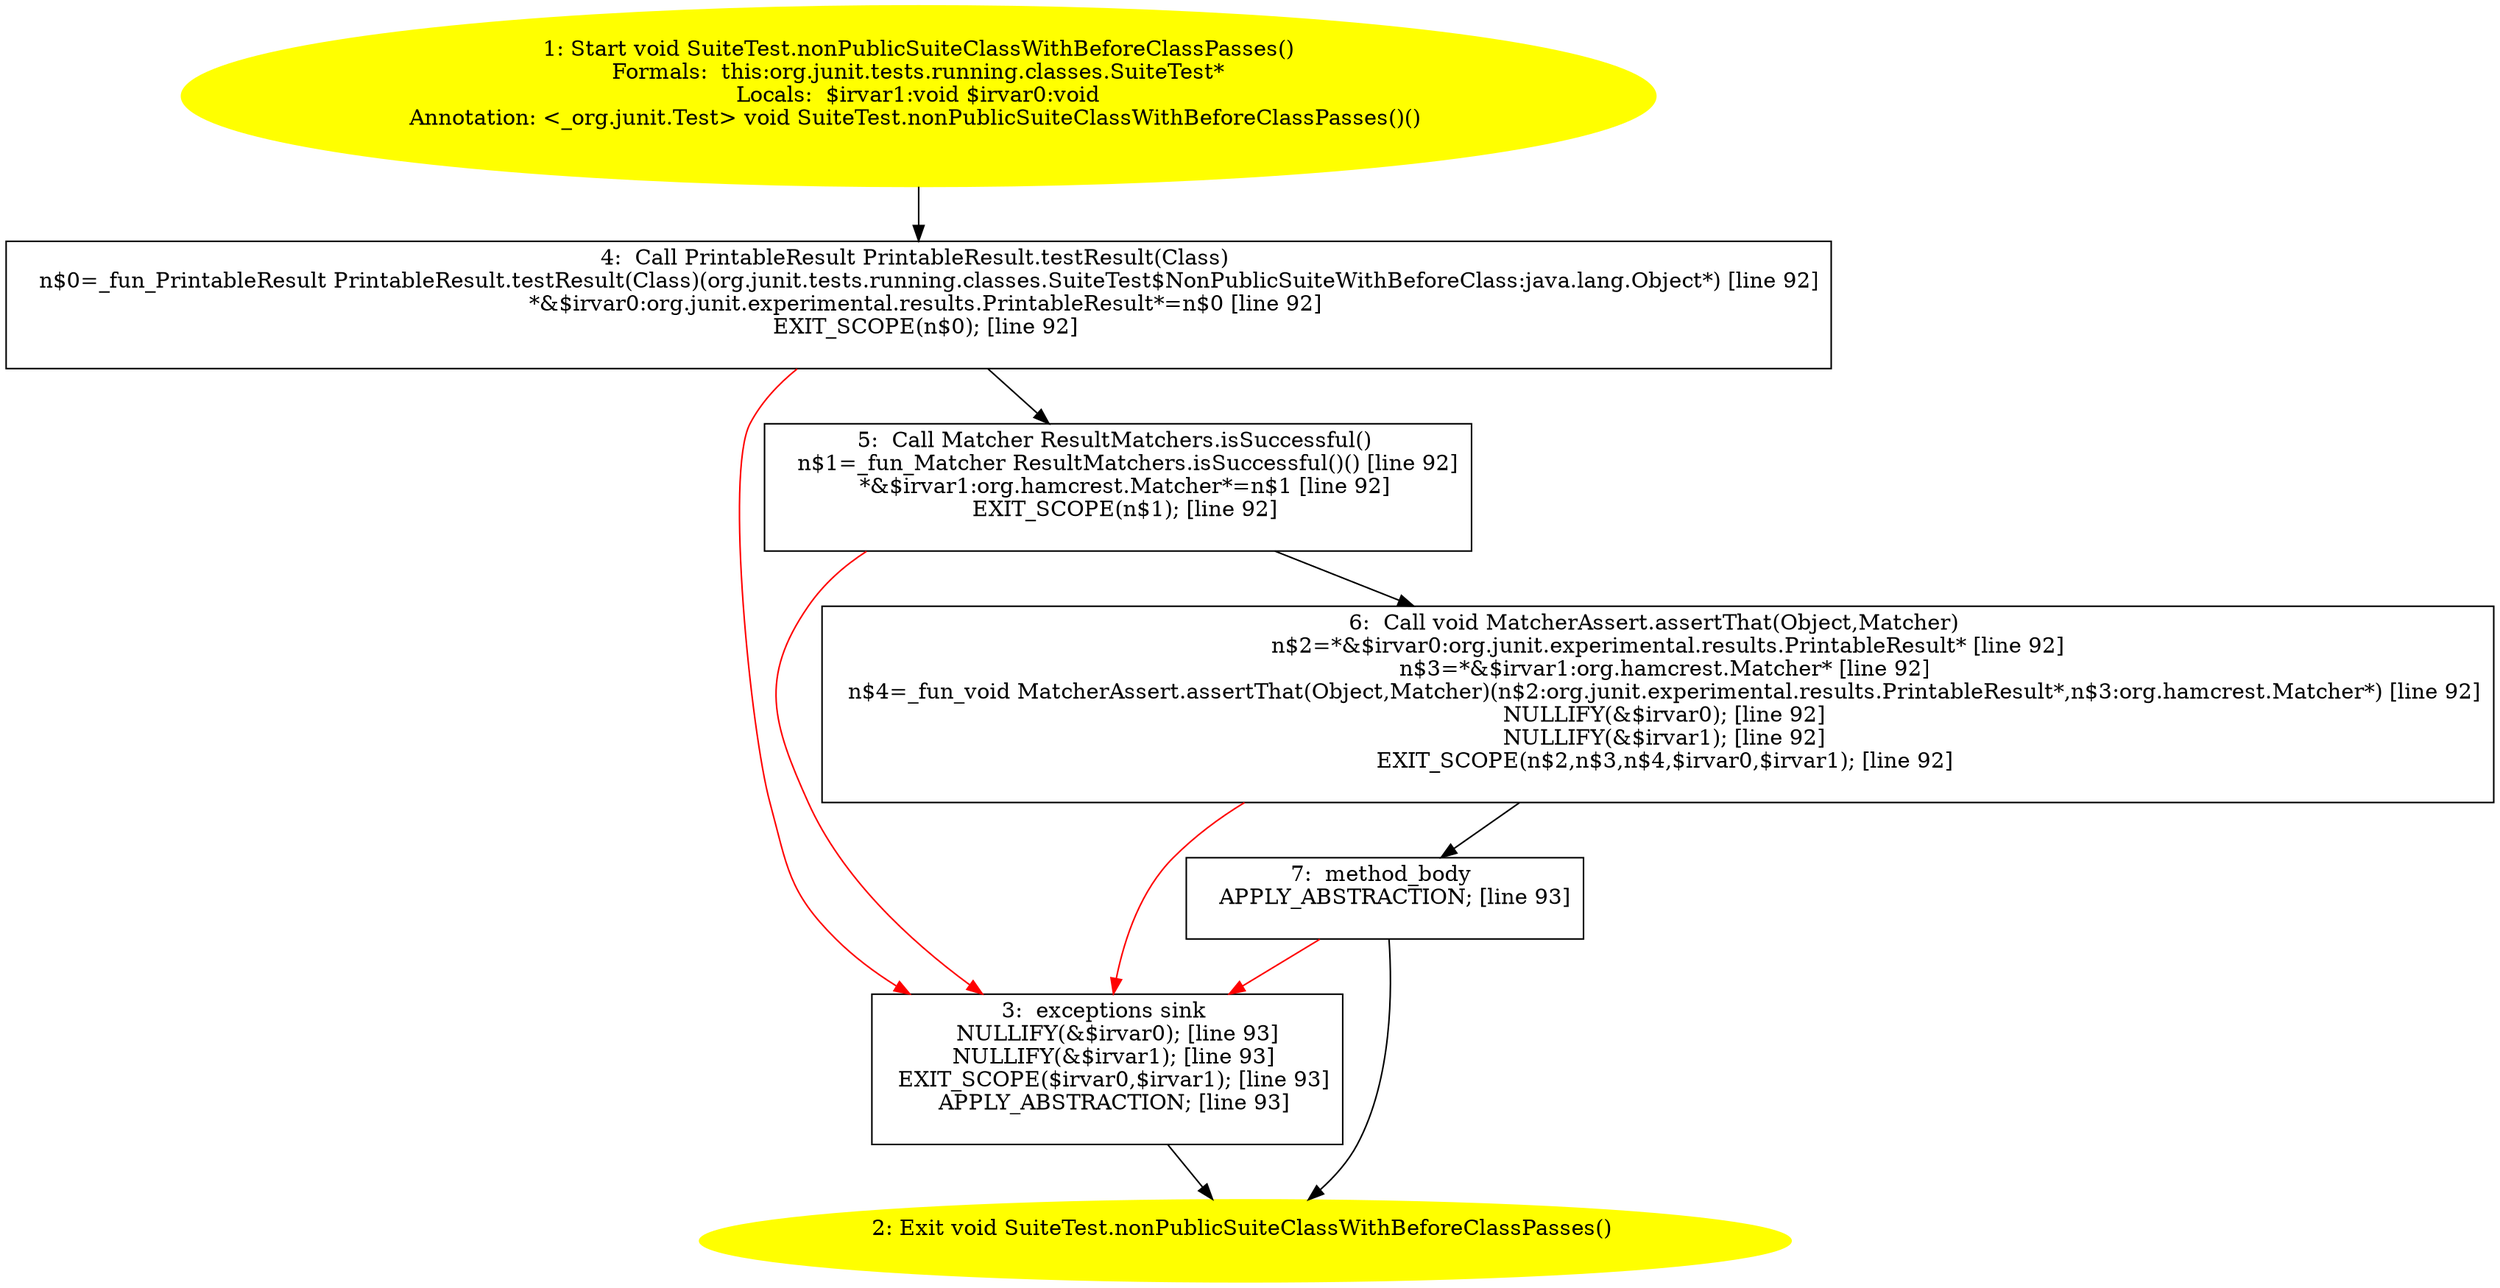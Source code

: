 /* @generated */
digraph cfg {
"org.junit.tests.running.classes.SuiteTest.nonPublicSuiteClassWithBeforeClassPasses():void.e6372b2b3de499a68bdb8c201abcc641_1" [label="1: Start void SuiteTest.nonPublicSuiteClassWithBeforeClassPasses()\nFormals:  this:org.junit.tests.running.classes.SuiteTest*\nLocals:  $irvar1:void $irvar0:void\nAnnotation: <_org.junit.Test> void SuiteTest.nonPublicSuiteClassWithBeforeClassPasses()() \n  " color=yellow style=filled]
	

	 "org.junit.tests.running.classes.SuiteTest.nonPublicSuiteClassWithBeforeClassPasses():void.e6372b2b3de499a68bdb8c201abcc641_1" -> "org.junit.tests.running.classes.SuiteTest.nonPublicSuiteClassWithBeforeClassPasses():void.e6372b2b3de499a68bdb8c201abcc641_4" ;
"org.junit.tests.running.classes.SuiteTest.nonPublicSuiteClassWithBeforeClassPasses():void.e6372b2b3de499a68bdb8c201abcc641_2" [label="2: Exit void SuiteTest.nonPublicSuiteClassWithBeforeClassPasses() \n  " color=yellow style=filled]
	

"org.junit.tests.running.classes.SuiteTest.nonPublicSuiteClassWithBeforeClassPasses():void.e6372b2b3de499a68bdb8c201abcc641_3" [label="3:  exceptions sink \n   NULLIFY(&$irvar0); [line 93]\n  NULLIFY(&$irvar1); [line 93]\n  EXIT_SCOPE($irvar0,$irvar1); [line 93]\n  APPLY_ABSTRACTION; [line 93]\n " shape="box"]
	

	 "org.junit.tests.running.classes.SuiteTest.nonPublicSuiteClassWithBeforeClassPasses():void.e6372b2b3de499a68bdb8c201abcc641_3" -> "org.junit.tests.running.classes.SuiteTest.nonPublicSuiteClassWithBeforeClassPasses():void.e6372b2b3de499a68bdb8c201abcc641_2" ;
"org.junit.tests.running.classes.SuiteTest.nonPublicSuiteClassWithBeforeClassPasses():void.e6372b2b3de499a68bdb8c201abcc641_4" [label="4:  Call PrintableResult PrintableResult.testResult(Class) \n   n$0=_fun_PrintableResult PrintableResult.testResult(Class)(org.junit.tests.running.classes.SuiteTest$NonPublicSuiteWithBeforeClass:java.lang.Object*) [line 92]\n  *&$irvar0:org.junit.experimental.results.PrintableResult*=n$0 [line 92]\n  EXIT_SCOPE(n$0); [line 92]\n " shape="box"]
	

	 "org.junit.tests.running.classes.SuiteTest.nonPublicSuiteClassWithBeforeClassPasses():void.e6372b2b3de499a68bdb8c201abcc641_4" -> "org.junit.tests.running.classes.SuiteTest.nonPublicSuiteClassWithBeforeClassPasses():void.e6372b2b3de499a68bdb8c201abcc641_5" ;
	 "org.junit.tests.running.classes.SuiteTest.nonPublicSuiteClassWithBeforeClassPasses():void.e6372b2b3de499a68bdb8c201abcc641_4" -> "org.junit.tests.running.classes.SuiteTest.nonPublicSuiteClassWithBeforeClassPasses():void.e6372b2b3de499a68bdb8c201abcc641_3" [color="red" ];
"org.junit.tests.running.classes.SuiteTest.nonPublicSuiteClassWithBeforeClassPasses():void.e6372b2b3de499a68bdb8c201abcc641_5" [label="5:  Call Matcher ResultMatchers.isSuccessful() \n   n$1=_fun_Matcher ResultMatchers.isSuccessful()() [line 92]\n  *&$irvar1:org.hamcrest.Matcher*=n$1 [line 92]\n  EXIT_SCOPE(n$1); [line 92]\n " shape="box"]
	

	 "org.junit.tests.running.classes.SuiteTest.nonPublicSuiteClassWithBeforeClassPasses():void.e6372b2b3de499a68bdb8c201abcc641_5" -> "org.junit.tests.running.classes.SuiteTest.nonPublicSuiteClassWithBeforeClassPasses():void.e6372b2b3de499a68bdb8c201abcc641_6" ;
	 "org.junit.tests.running.classes.SuiteTest.nonPublicSuiteClassWithBeforeClassPasses():void.e6372b2b3de499a68bdb8c201abcc641_5" -> "org.junit.tests.running.classes.SuiteTest.nonPublicSuiteClassWithBeforeClassPasses():void.e6372b2b3de499a68bdb8c201abcc641_3" [color="red" ];
"org.junit.tests.running.classes.SuiteTest.nonPublicSuiteClassWithBeforeClassPasses():void.e6372b2b3de499a68bdb8c201abcc641_6" [label="6:  Call void MatcherAssert.assertThat(Object,Matcher) \n   n$2=*&$irvar0:org.junit.experimental.results.PrintableResult* [line 92]\n  n$3=*&$irvar1:org.hamcrest.Matcher* [line 92]\n  n$4=_fun_void MatcherAssert.assertThat(Object,Matcher)(n$2:org.junit.experimental.results.PrintableResult*,n$3:org.hamcrest.Matcher*) [line 92]\n  NULLIFY(&$irvar0); [line 92]\n  NULLIFY(&$irvar1); [line 92]\n  EXIT_SCOPE(n$2,n$3,n$4,$irvar0,$irvar1); [line 92]\n " shape="box"]
	

	 "org.junit.tests.running.classes.SuiteTest.nonPublicSuiteClassWithBeforeClassPasses():void.e6372b2b3de499a68bdb8c201abcc641_6" -> "org.junit.tests.running.classes.SuiteTest.nonPublicSuiteClassWithBeforeClassPasses():void.e6372b2b3de499a68bdb8c201abcc641_7" ;
	 "org.junit.tests.running.classes.SuiteTest.nonPublicSuiteClassWithBeforeClassPasses():void.e6372b2b3de499a68bdb8c201abcc641_6" -> "org.junit.tests.running.classes.SuiteTest.nonPublicSuiteClassWithBeforeClassPasses():void.e6372b2b3de499a68bdb8c201abcc641_3" [color="red" ];
"org.junit.tests.running.classes.SuiteTest.nonPublicSuiteClassWithBeforeClassPasses():void.e6372b2b3de499a68bdb8c201abcc641_7" [label="7:  method_body \n   APPLY_ABSTRACTION; [line 93]\n " shape="box"]
	

	 "org.junit.tests.running.classes.SuiteTest.nonPublicSuiteClassWithBeforeClassPasses():void.e6372b2b3de499a68bdb8c201abcc641_7" -> "org.junit.tests.running.classes.SuiteTest.nonPublicSuiteClassWithBeforeClassPasses():void.e6372b2b3de499a68bdb8c201abcc641_2" ;
	 "org.junit.tests.running.classes.SuiteTest.nonPublicSuiteClassWithBeforeClassPasses():void.e6372b2b3de499a68bdb8c201abcc641_7" -> "org.junit.tests.running.classes.SuiteTest.nonPublicSuiteClassWithBeforeClassPasses():void.e6372b2b3de499a68bdb8c201abcc641_3" [color="red" ];
}
